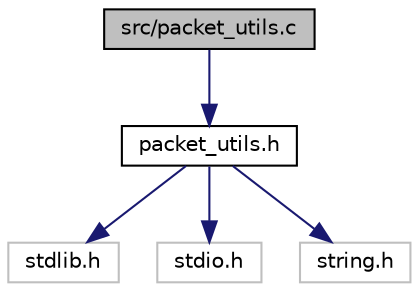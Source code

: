 digraph "src/packet_utils.c"
{
 // LATEX_PDF_SIZE
  edge [fontname="Helvetica",fontsize="10",labelfontname="Helvetica",labelfontsize="10"];
  node [fontname="Helvetica",fontsize="10",shape=record];
  Node1 [label="src/packet_utils.c",height=0.2,width=0.4,color="black", fillcolor="grey75", style="filled", fontcolor="black",tooltip="Utilitaries for payload manipulation and display."];
  Node1 -> Node2 [color="midnightblue",fontsize="10",style="solid",fontname="Helvetica"];
  Node2 [label="packet_utils.h",height=0.2,width=0.4,color="black", fillcolor="white", style="filled",URL="$packet__utils_8h.html",tooltip="Utilitaries for payload manipulation and display."];
  Node2 -> Node3 [color="midnightblue",fontsize="10",style="solid",fontname="Helvetica"];
  Node3 [label="stdlib.h",height=0.2,width=0.4,color="grey75", fillcolor="white", style="filled",tooltip=" "];
  Node2 -> Node4 [color="midnightblue",fontsize="10",style="solid",fontname="Helvetica"];
  Node4 [label="stdio.h",height=0.2,width=0.4,color="grey75", fillcolor="white", style="filled",tooltip=" "];
  Node2 -> Node5 [color="midnightblue",fontsize="10",style="solid",fontname="Helvetica"];
  Node5 [label="string.h",height=0.2,width=0.4,color="grey75", fillcolor="white", style="filled",tooltip=" "];
}
